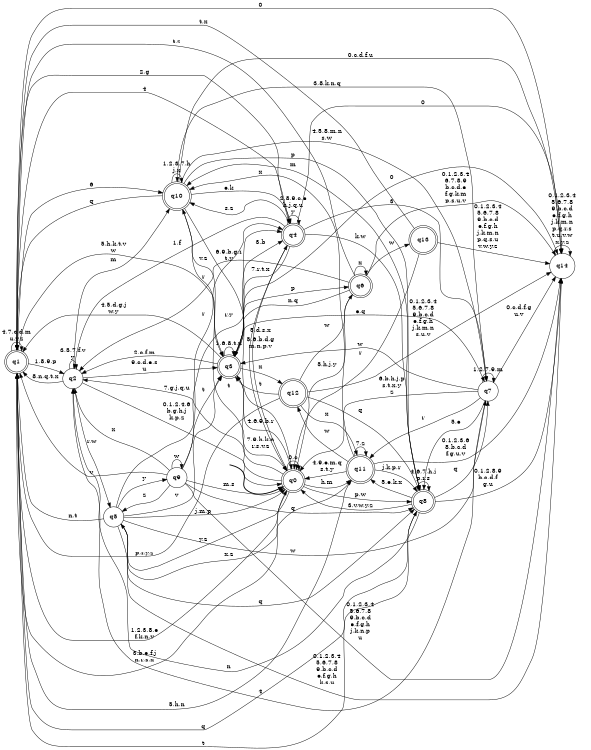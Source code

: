 digraph BlueStar {
__start0 [style = invis, shape = none, label = "", width = 0, height = 0];

rankdir=LR;
size="8,5";

s0 [style="rounded,filled", color="black", fillcolor="white" shape="doublecircle", label="q0"];
s1 [style="rounded,filled", color="black", fillcolor="white" shape="doublecircle", label="q1"];
s2 [style="filled", color="black", fillcolor="white" shape="circle", label="q2"];
s3 [style="rounded,filled", color="black", fillcolor="white" shape="doublecircle", label="q3"];
s4 [style="rounded,filled", color="black", fillcolor="white" shape="doublecircle", label="q4"];
s5 [style="filled", color="black", fillcolor="white" shape="circle", label="q5"];
s6 [style="rounded,filled", color="black", fillcolor="white" shape="doublecircle", label="q6"];
s7 [style="filled", color="black", fillcolor="white" shape="circle", label="q7"];
s8 [style="rounded,filled", color="black", fillcolor="white" shape="doublecircle", label="q8"];
s9 [style="filled", color="black", fillcolor="white" shape="circle", label="q9"];
s10 [style="rounded,filled", color="black", fillcolor="white" shape="doublecircle", label="q10"];
s11 [style="rounded,filled", color="black", fillcolor="white" shape="doublecircle", label="q11"];
s12 [style="rounded,filled", color="black", fillcolor="white" shape="doublecircle", label="q12"];
s13 [style="rounded,filled", color="black", fillcolor="white" shape="doublecircle", label="q13"];
s14 [style="filled", color="black", fillcolor="white" shape="circle", label="q14"];
subgraph cluster_main { 
	graph [pad=".75", ranksep="0.15", nodesep="0.15"];
	 style=invis; 
	__start0 -> s0 [penwidth=2];
}
s0 -> s0 [label="0,c"];
s0 -> s1 [label="1,2,3,8,e\nf,k,n,v"];
s0 -> s2 [label="7,g,j,q,u"];
s0 -> s3 [label="4,6,9,b,r"];
s0 -> s4 [label="5,d,s,x"];
s0 -> s5 [label="y,z"];
s0 -> s8 [label="p,w"];
s0 -> s10 [label="t"];
s0 -> s11 [label="h,m"];
s1 -> s0 [label="3,b,e,f,j\nn,r,s,x"];
s1 -> s1 [label="4,7,c,d,m\nu,y,z"];
s1 -> s2 [label="1,8,9,p"];
s1 -> s3 [label="5,h,k,t,v\nw"];
s1 -> s4 [label="2,g"];
s1 -> s8 [label="q"];
s1 -> s10 [label="6"];
s1 -> s14 [label="0"];
s2 -> s0 [label="0,1,2,4,6\nb,g,h,j\nk,p,z"];
s2 -> s1 [label="8,n,q,t,x"];
s2 -> s2 [label="3,5,7,f,v\ny"];
s2 -> s3 [label="9,c,d,e,s\nu"];
s2 -> s5 [label="r,w"];
s2 -> s10 [label="m"];
s3 -> s0 [label="7,9,h,k,n\nr,s,v,z"];
s3 -> s1 [label="4,5,d,g,j\nw,y"];
s3 -> s2 [label="2,c,f,m"];
s3 -> s3 [label="1,6,8,t,u"];
s3 -> s4 [label="3,b"];
s3 -> s6 [label="p"];
s3 -> s7 [label="e,q"];
s3 -> s12 [label="x"];
s3 -> s14 [label="0"];
s4 -> s0 [label="5,6,b,d,g\nm,n,p,v"];
s4 -> s1 [label="4"];
s4 -> s2 [label="1,f"];
s4 -> s3 [label="7,r,t,x"];
s4 -> s4 [label="2,8,9,c,e\nh,j,q,u\ny"];
s4 -> s7 [label="3"];
s4 -> s8 [label="k,w"];
s4 -> s10 [label="s,z"];
s4 -> s14 [label="0"];
s5 -> s0 [label="j,m,p"];
s5 -> s1 [label="n,t"];
s5 -> s3 [label="v"];
s5 -> s4 [label="r"];
s5 -> s7 [label="w"];
s5 -> s8 [label="q"];
s5 -> s9 [label="y"];
s5 -> s11 [label="x,z"];
s5 -> s14 [label="0,1,2,3,4\n5,6,7,8\n9,b,c,d\ne,f,g,h\nk,s,u"];
s6 -> s0 [label="5,h,j,y"];
s6 -> s1 [label="t,z"];
s6 -> s2 [label="r"];
s6 -> s3 [label="n,q"];
s6 -> s6 [label="x"];
s6 -> s13 [label="w"];
s6 -> s14 [label="0,1,2,3,4\n6,7,8,9\nb,c,d,e\nf,g,k,m\np,s,u,v"];
s7 -> s0 [label="6,b,h,j,p\ns,t,x,y\nz"];
s7 -> s2 [label="4"];
s7 -> s3 [label="w"];
s7 -> s7 [label="1,2,7,9,m"];
s7 -> s8 [label="5,e"];
s7 -> s10 [label="3,8,k,n,q"];
s7 -> s11 [label="r"];
s7 -> s14 [label="0,c,d,f,g\nu,v"];
s8 -> s0 [label="3,v,w,y,z"];
s8 -> s1 [label="t"];
s8 -> s2 [label="n"];
s8 -> s7 [label="q"];
s8 -> s8 [label="4,6,7,h,j\np,r,s"];
s8 -> s10 [label="m"];
s8 -> s11 [label="5,e,k,x"];
s8 -> s14 [label="0,1,2,8,9\nb,c,d,f\ng,u"];
s9 -> s0 [label="m,s"];
s9 -> s1 [label="v"];
s9 -> s2 [label="x"];
s9 -> s3 [label="t"];
s9 -> s4 [label="r,y"];
s9 -> s5 [label="z"];
s9 -> s8 [label="q"];
s9 -> s9 [label="w"];
s9 -> s14 [label="0,1,2,3,4\n5,6,7,8\n9,b,c,d\ne,f,g,h\nj,k,n,p\nu"];
s10 -> s0 [label="6,9,b,g,r\nt,y"];
s10 -> s1 [label="q"];
s10 -> s3 [label="v,z"];
s10 -> s4 [label="e,k"];
s10 -> s7 [label="4,5,8,m,n\ns,w"];
s10 -> s8 [label="p"];
s10 -> s10 [label="1,2,3,7,h\nj,x"];
s10 -> s14 [label="0,c,d,f,u"];
s11 -> s0 [label="4,9,e,m,q\ns,t,y"];
s11 -> s1 [label="5,h,n"];
s11 -> s8 [label="j,k,p,r"];
s11 -> s10 [label="x"];
s11 -> s11 [label="7,z"];
s11 -> s12 [label="w"];
s11 -> s14 [label="0,1,2,3,6\n8,b,c,d\nf,g,u,v"];
s12 -> s1 [label="p,r,y,z"];
s12 -> s3 [label="t"];
s12 -> s6 [label="w"];
s12 -> s8 [label="q"];
s12 -> s11 [label="x"];
s12 -> s14 [label="0,1,2,3,4\n5,6,7,8\n9,b,c,d\ne,f,g,h\nj,k,m,n\ns,u,v"];
s13 -> s0 [label="r"];
s13 -> s1 [label="t,x"];
s13 -> s14 [label="0,1,2,3,4\n5,6,7,8\n9,b,c,d\ne,f,g,h\nj,k,m,n\np,q,s,u\nv,w,y,z"];
s14 -> s14 [label="0,1,2,3,4\n5,6,7,8\n9,b,c,d\ne,f,g,h\nj,k,m,n\np,q,r,s\nt,u,v,w\nx,y,z"];

}
